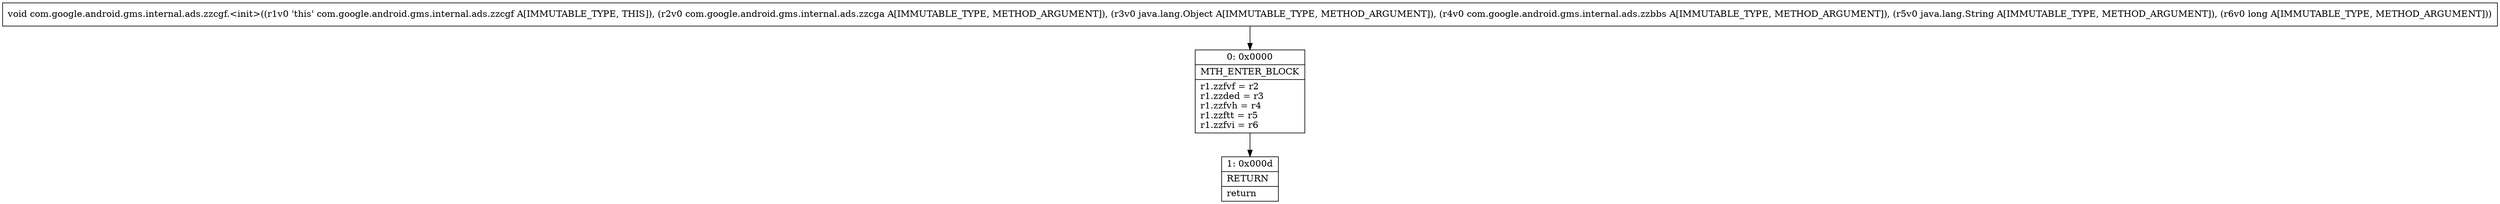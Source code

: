 digraph "CFG forcom.google.android.gms.internal.ads.zzcgf.\<init\>(Lcom\/google\/android\/gms\/internal\/ads\/zzcga;Ljava\/lang\/Object;Lcom\/google\/android\/gms\/internal\/ads\/zzbbs;Ljava\/lang\/String;J)V" {
Node_0 [shape=record,label="{0\:\ 0x0000|MTH_ENTER_BLOCK\l|r1.zzfvf = r2\lr1.zzded = r3\lr1.zzfvh = r4\lr1.zzftt = r5\lr1.zzfvi = r6\l}"];
Node_1 [shape=record,label="{1\:\ 0x000d|RETURN\l|return\l}"];
MethodNode[shape=record,label="{void com.google.android.gms.internal.ads.zzcgf.\<init\>((r1v0 'this' com.google.android.gms.internal.ads.zzcgf A[IMMUTABLE_TYPE, THIS]), (r2v0 com.google.android.gms.internal.ads.zzcga A[IMMUTABLE_TYPE, METHOD_ARGUMENT]), (r3v0 java.lang.Object A[IMMUTABLE_TYPE, METHOD_ARGUMENT]), (r4v0 com.google.android.gms.internal.ads.zzbbs A[IMMUTABLE_TYPE, METHOD_ARGUMENT]), (r5v0 java.lang.String A[IMMUTABLE_TYPE, METHOD_ARGUMENT]), (r6v0 long A[IMMUTABLE_TYPE, METHOD_ARGUMENT])) }"];
MethodNode -> Node_0;
Node_0 -> Node_1;
}

